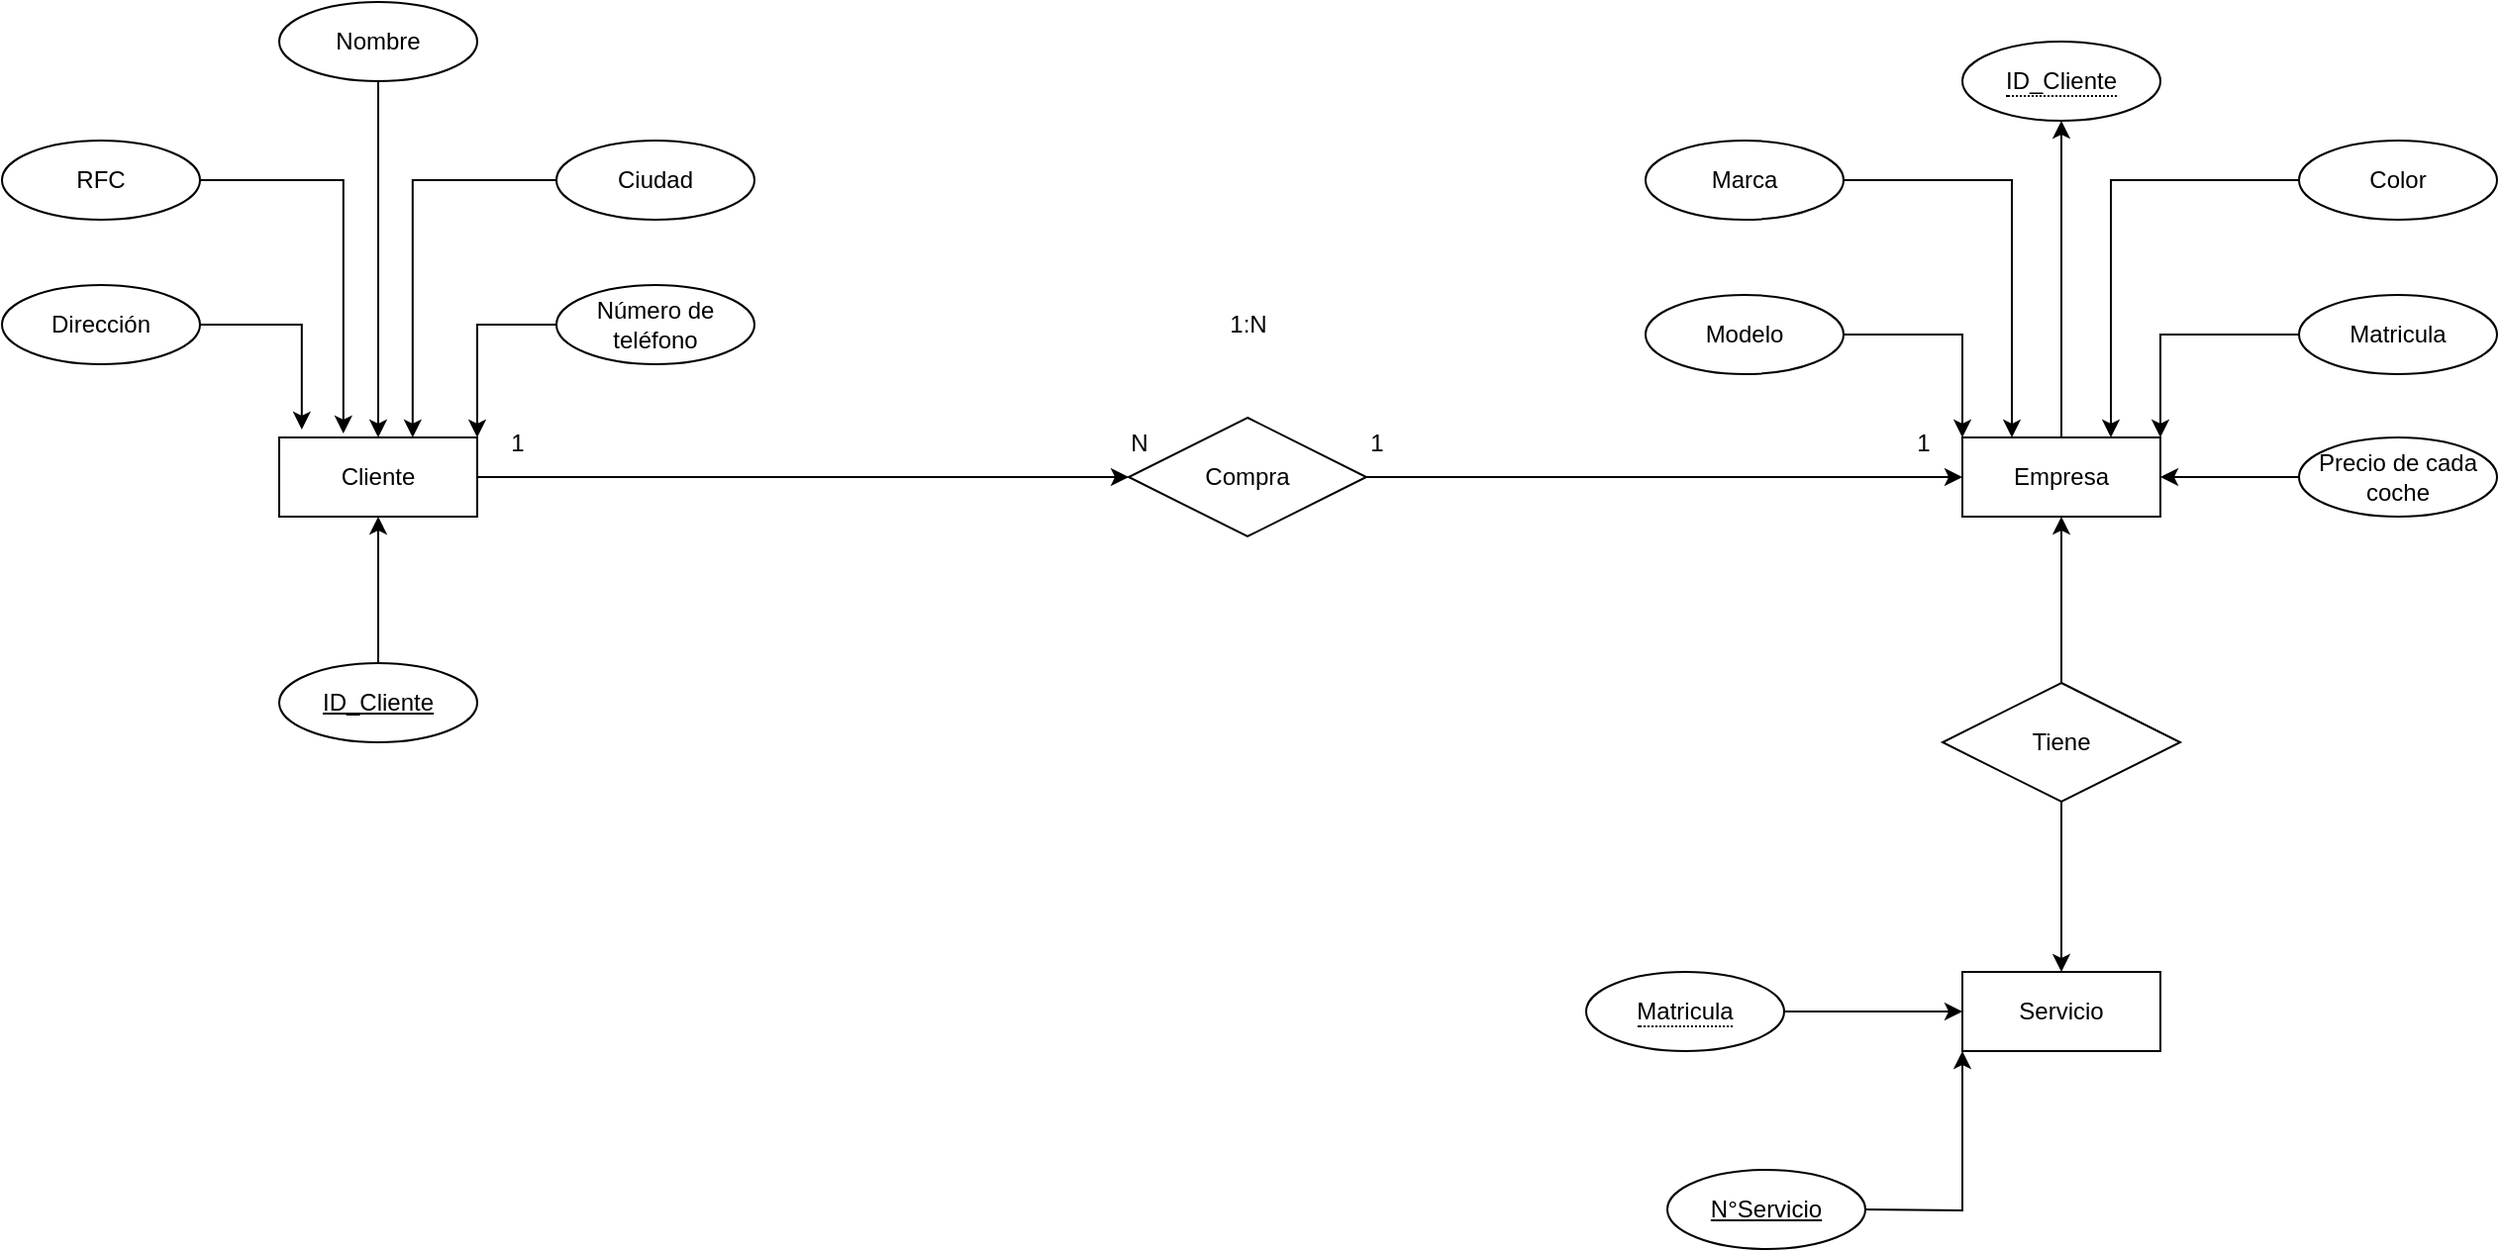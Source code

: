 <mxfile version="21.5.0" type="github">
  <diagram name="Página-1" id="WIvMhH0f_NdaRZkW82UD">
    <mxGraphModel dx="1434" dy="796" grid="1" gridSize="10" guides="1" tooltips="1" connect="1" arrows="1" fold="1" page="1" pageScale="1" pageWidth="1169" pageHeight="827" math="0" shadow="0">
      <root>
        <mxCell id="0" />
        <mxCell id="1" parent="0" />
        <mxCell id="y9sKCWtrEyHEQtu_-J00-13" value="" style="edgeStyle=orthogonalEdgeStyle;rounded=0;orthogonalLoop=1;jettySize=auto;html=1;" edge="1" parent="1" source="y9sKCWtrEyHEQtu_-J00-1" target="y9sKCWtrEyHEQtu_-J00-6">
          <mxGeometry relative="1" as="geometry" />
        </mxCell>
        <mxCell id="y9sKCWtrEyHEQtu_-J00-1" value="Empresa" style="whiteSpace=wrap;html=1;align=center;" vertex="1" parent="1">
          <mxGeometry x="1180" y="230" width="100" height="40" as="geometry" />
        </mxCell>
        <mxCell id="y9sKCWtrEyHEQtu_-J00-9" style="edgeStyle=orthogonalEdgeStyle;rounded=0;orthogonalLoop=1;jettySize=auto;html=1;" edge="1" parent="1" source="y9sKCWtrEyHEQtu_-J00-2" target="y9sKCWtrEyHEQtu_-J00-4">
          <mxGeometry relative="1" as="geometry" />
        </mxCell>
        <mxCell id="y9sKCWtrEyHEQtu_-J00-2" value="Cliente" style="whiteSpace=wrap;html=1;align=center;" vertex="1" parent="1">
          <mxGeometry x="330" y="230" width="100" height="40" as="geometry" />
        </mxCell>
        <mxCell id="y9sKCWtrEyHEQtu_-J00-3" value="Servicio" style="whiteSpace=wrap;html=1;align=center;" vertex="1" parent="1">
          <mxGeometry x="1180" y="500" width="100" height="40" as="geometry" />
        </mxCell>
        <mxCell id="y9sKCWtrEyHEQtu_-J00-29" style="edgeStyle=orthogonalEdgeStyle;rounded=0;orthogonalLoop=1;jettySize=auto;html=1;exitX=1;exitY=0.5;exitDx=0;exitDy=0;" edge="1" parent="1" source="y9sKCWtrEyHEQtu_-J00-4" target="y9sKCWtrEyHEQtu_-J00-1">
          <mxGeometry relative="1" as="geometry" />
        </mxCell>
        <mxCell id="y9sKCWtrEyHEQtu_-J00-4" value="Compra" style="shape=rhombus;perimeter=rhombusPerimeter;whiteSpace=wrap;html=1;align=center;" vertex="1" parent="1">
          <mxGeometry x="759" y="220" width="120" height="60" as="geometry" />
        </mxCell>
        <mxCell id="y9sKCWtrEyHEQtu_-J00-11" value="" style="edgeStyle=orthogonalEdgeStyle;rounded=0;orthogonalLoop=1;jettySize=auto;html=1;" edge="1" parent="1" source="y9sKCWtrEyHEQtu_-J00-5" target="y9sKCWtrEyHEQtu_-J00-1">
          <mxGeometry relative="1" as="geometry" />
        </mxCell>
        <mxCell id="y9sKCWtrEyHEQtu_-J00-12" value="" style="edgeStyle=orthogonalEdgeStyle;rounded=0;orthogonalLoop=1;jettySize=auto;html=1;" edge="1" parent="1" source="y9sKCWtrEyHEQtu_-J00-5" target="y9sKCWtrEyHEQtu_-J00-3">
          <mxGeometry relative="1" as="geometry" />
        </mxCell>
        <mxCell id="y9sKCWtrEyHEQtu_-J00-5" value="Tiene" style="shape=rhombus;perimeter=rhombusPerimeter;whiteSpace=wrap;html=1;align=center;" vertex="1" parent="1">
          <mxGeometry x="1170" y="354" width="120" height="60" as="geometry" />
        </mxCell>
        <mxCell id="y9sKCWtrEyHEQtu_-J00-6" value="&lt;span style=&quot;border-bottom: 1px dotted&quot;&gt;ID_Cliente&lt;/span&gt;" style="ellipse;whiteSpace=wrap;html=1;align=center;" vertex="1" parent="1">
          <mxGeometry x="1180" y="30" width="100" height="40" as="geometry" />
        </mxCell>
        <mxCell id="y9sKCWtrEyHEQtu_-J00-14" value="" style="edgeStyle=orthogonalEdgeStyle;rounded=0;orthogonalLoop=1;jettySize=auto;html=1;" edge="1" parent="1" source="y9sKCWtrEyHEQtu_-J00-7" target="y9sKCWtrEyHEQtu_-J00-3">
          <mxGeometry relative="1" as="geometry" />
        </mxCell>
        <mxCell id="y9sKCWtrEyHEQtu_-J00-7" value="&lt;span style=&quot;border-bottom: 1px dotted&quot;&gt;Matricula&lt;/span&gt;" style="ellipse;whiteSpace=wrap;html=1;align=center;" vertex="1" parent="1">
          <mxGeometry x="990" y="500" width="100" height="40" as="geometry" />
        </mxCell>
        <mxCell id="y9sKCWtrEyHEQtu_-J00-16" style="edgeStyle=orthogonalEdgeStyle;rounded=0;orthogonalLoop=1;jettySize=auto;html=1;entryX=0;entryY=1;entryDx=0;entryDy=0;" edge="1" parent="1" target="y9sKCWtrEyHEQtu_-J00-3">
          <mxGeometry relative="1" as="geometry">
            <mxPoint x="1130" y="620" as="sourcePoint" />
          </mxGeometry>
        </mxCell>
        <mxCell id="y9sKCWtrEyHEQtu_-J00-15" value="N°Servicio" style="ellipse;whiteSpace=wrap;html=1;align=center;fontStyle=4;" vertex="1" parent="1">
          <mxGeometry x="1031" y="600" width="100" height="40" as="geometry" />
        </mxCell>
        <mxCell id="y9sKCWtrEyHEQtu_-J00-18" value="" style="edgeStyle=orthogonalEdgeStyle;rounded=0;orthogonalLoop=1;jettySize=auto;html=1;" edge="1" parent="1" source="y9sKCWtrEyHEQtu_-J00-17" target="y9sKCWtrEyHEQtu_-J00-2">
          <mxGeometry relative="1" as="geometry" />
        </mxCell>
        <mxCell id="y9sKCWtrEyHEQtu_-J00-17" value="ID_Cliente" style="ellipse;whiteSpace=wrap;html=1;align=center;fontStyle=4;" vertex="1" parent="1">
          <mxGeometry x="330" y="344" width="100" height="40" as="geometry" />
        </mxCell>
        <mxCell id="y9sKCWtrEyHEQtu_-J00-19" value="1" style="text;html=1;align=center;verticalAlign=middle;resizable=0;points=[];autosize=1;strokeColor=none;fillColor=none;" vertex="1" parent="1">
          <mxGeometry x="435" y="218" width="30" height="30" as="geometry" />
        </mxCell>
        <mxCell id="y9sKCWtrEyHEQtu_-J00-20" value="N" style="text;html=1;align=center;verticalAlign=middle;resizable=0;points=[];autosize=1;strokeColor=none;fillColor=none;" vertex="1" parent="1">
          <mxGeometry x="749" y="218" width="30" height="30" as="geometry" />
        </mxCell>
        <mxCell id="y9sKCWtrEyHEQtu_-J00-21" value="1:N" style="text;html=1;align=center;verticalAlign=middle;resizable=0;points=[];autosize=1;strokeColor=none;fillColor=none;" vertex="1" parent="1">
          <mxGeometry x="799" y="158" width="40" height="30" as="geometry" />
        </mxCell>
        <mxCell id="y9sKCWtrEyHEQtu_-J00-22" value="1" style="text;html=1;align=center;verticalAlign=middle;resizable=0;points=[];autosize=1;strokeColor=none;fillColor=none;" vertex="1" parent="1">
          <mxGeometry x="869" y="218" width="30" height="30" as="geometry" />
        </mxCell>
        <mxCell id="y9sKCWtrEyHEQtu_-J00-23" value="1" style="text;html=1;align=center;verticalAlign=middle;resizable=0;points=[];autosize=1;strokeColor=none;fillColor=none;" vertex="1" parent="1">
          <mxGeometry x="1145" y="218" width="30" height="30" as="geometry" />
        </mxCell>
        <mxCell id="y9sKCWtrEyHEQtu_-J00-46" style="edgeStyle=orthogonalEdgeStyle;rounded=0;orthogonalLoop=1;jettySize=auto;html=1;entryX=0.25;entryY=0;entryDx=0;entryDy=0;" edge="1" parent="1" source="y9sKCWtrEyHEQtu_-J00-24" target="y9sKCWtrEyHEQtu_-J00-1">
          <mxGeometry relative="1" as="geometry" />
        </mxCell>
        <mxCell id="y9sKCWtrEyHEQtu_-J00-24" value="Marca" style="ellipse;whiteSpace=wrap;html=1;align=center;" vertex="1" parent="1">
          <mxGeometry x="1020" y="80" width="100" height="40" as="geometry" />
        </mxCell>
        <mxCell id="y9sKCWtrEyHEQtu_-J00-48" style="edgeStyle=orthogonalEdgeStyle;rounded=0;orthogonalLoop=1;jettySize=auto;html=1;entryX=1;entryY=0;entryDx=0;entryDy=0;" edge="1" parent="1" source="y9sKCWtrEyHEQtu_-J00-25" target="y9sKCWtrEyHEQtu_-J00-1">
          <mxGeometry relative="1" as="geometry" />
        </mxCell>
        <mxCell id="y9sKCWtrEyHEQtu_-J00-25" value="Matricula" style="ellipse;whiteSpace=wrap;html=1;align=center;" vertex="1" parent="1">
          <mxGeometry x="1350" y="158" width="100" height="40" as="geometry" />
        </mxCell>
        <mxCell id="y9sKCWtrEyHEQtu_-J00-47" style="edgeStyle=orthogonalEdgeStyle;rounded=0;orthogonalLoop=1;jettySize=auto;html=1;entryX=0.75;entryY=0;entryDx=0;entryDy=0;" edge="1" parent="1" source="y9sKCWtrEyHEQtu_-J00-26" target="y9sKCWtrEyHEQtu_-J00-1">
          <mxGeometry relative="1" as="geometry" />
        </mxCell>
        <mxCell id="y9sKCWtrEyHEQtu_-J00-26" value="Color" style="ellipse;whiteSpace=wrap;html=1;align=center;" vertex="1" parent="1">
          <mxGeometry x="1350" y="80" width="100" height="40" as="geometry" />
        </mxCell>
        <mxCell id="y9sKCWtrEyHEQtu_-J00-45" style="edgeStyle=orthogonalEdgeStyle;rounded=0;orthogonalLoop=1;jettySize=auto;html=1;entryX=0;entryY=0;entryDx=0;entryDy=0;" edge="1" parent="1" source="y9sKCWtrEyHEQtu_-J00-27" target="y9sKCWtrEyHEQtu_-J00-1">
          <mxGeometry relative="1" as="geometry" />
        </mxCell>
        <mxCell id="y9sKCWtrEyHEQtu_-J00-27" value="Modelo" style="ellipse;whiteSpace=wrap;html=1;align=center;" vertex="1" parent="1">
          <mxGeometry x="1020" y="158" width="100" height="40" as="geometry" />
        </mxCell>
        <mxCell id="y9sKCWtrEyHEQtu_-J00-35" value="" style="edgeStyle=orthogonalEdgeStyle;rounded=0;orthogonalLoop=1;jettySize=auto;html=1;" edge="1" parent="1" source="y9sKCWtrEyHEQtu_-J00-34" target="y9sKCWtrEyHEQtu_-J00-1">
          <mxGeometry relative="1" as="geometry" />
        </mxCell>
        <mxCell id="y9sKCWtrEyHEQtu_-J00-34" value="Precio de cada coche" style="ellipse;whiteSpace=wrap;html=1;align=center;" vertex="1" parent="1">
          <mxGeometry x="1350" y="230" width="100" height="40" as="geometry" />
        </mxCell>
        <mxCell id="y9sKCWtrEyHEQtu_-J00-44" style="edgeStyle=orthogonalEdgeStyle;rounded=0;orthogonalLoop=1;jettySize=auto;html=1;" edge="1" parent="1" source="y9sKCWtrEyHEQtu_-J00-36" target="y9sKCWtrEyHEQtu_-J00-2">
          <mxGeometry relative="1" as="geometry" />
        </mxCell>
        <mxCell id="y9sKCWtrEyHEQtu_-J00-36" value="Nombre" style="ellipse;whiteSpace=wrap;html=1;align=center;" vertex="1" parent="1">
          <mxGeometry x="330" y="10" width="100" height="40" as="geometry" />
        </mxCell>
        <mxCell id="y9sKCWtrEyHEQtu_-J00-53" style="edgeStyle=orthogonalEdgeStyle;rounded=0;orthogonalLoop=1;jettySize=auto;html=1;entryX=0.674;entryY=0;entryDx=0;entryDy=0;entryPerimeter=0;" edge="1" parent="1" source="y9sKCWtrEyHEQtu_-J00-38" target="y9sKCWtrEyHEQtu_-J00-2">
          <mxGeometry relative="1" as="geometry" />
        </mxCell>
        <mxCell id="y9sKCWtrEyHEQtu_-J00-38" value="Ciudad" style="ellipse;whiteSpace=wrap;html=1;align=center;" vertex="1" parent="1">
          <mxGeometry x="470" y="80" width="100" height="40" as="geometry" />
        </mxCell>
        <mxCell id="y9sKCWtrEyHEQtu_-J00-50" style="edgeStyle=orthogonalEdgeStyle;rounded=0;orthogonalLoop=1;jettySize=auto;html=1;entryX=0.114;entryY=-0.1;entryDx=0;entryDy=0;entryPerimeter=0;" edge="1" parent="1" source="y9sKCWtrEyHEQtu_-J00-39" target="y9sKCWtrEyHEQtu_-J00-2">
          <mxGeometry relative="1" as="geometry" />
        </mxCell>
        <mxCell id="y9sKCWtrEyHEQtu_-J00-39" value="Dirección" style="ellipse;whiteSpace=wrap;html=1;align=center;" vertex="1" parent="1">
          <mxGeometry x="190" y="153" width="100" height="40" as="geometry" />
        </mxCell>
        <mxCell id="y9sKCWtrEyHEQtu_-J00-49" style="edgeStyle=orthogonalEdgeStyle;rounded=0;orthogonalLoop=1;jettySize=auto;html=1;entryX=0.324;entryY=-0.05;entryDx=0;entryDy=0;entryPerimeter=0;" edge="1" parent="1" source="y9sKCWtrEyHEQtu_-J00-40" target="y9sKCWtrEyHEQtu_-J00-2">
          <mxGeometry relative="1" as="geometry" />
        </mxCell>
        <mxCell id="y9sKCWtrEyHEQtu_-J00-40" value="RFC" style="ellipse;whiteSpace=wrap;html=1;align=center;" vertex="1" parent="1">
          <mxGeometry x="190" y="80" width="100" height="40" as="geometry" />
        </mxCell>
        <mxCell id="y9sKCWtrEyHEQtu_-J00-52" style="edgeStyle=orthogonalEdgeStyle;rounded=0;orthogonalLoop=1;jettySize=auto;html=1;entryX=1;entryY=0;entryDx=0;entryDy=0;" edge="1" parent="1" source="y9sKCWtrEyHEQtu_-J00-41" target="y9sKCWtrEyHEQtu_-J00-2">
          <mxGeometry relative="1" as="geometry" />
        </mxCell>
        <mxCell id="y9sKCWtrEyHEQtu_-J00-41" value="Número de teléfono" style="ellipse;whiteSpace=wrap;html=1;align=center;" vertex="1" parent="1">
          <mxGeometry x="470" y="153" width="100" height="40" as="geometry" />
        </mxCell>
      </root>
    </mxGraphModel>
  </diagram>
</mxfile>
